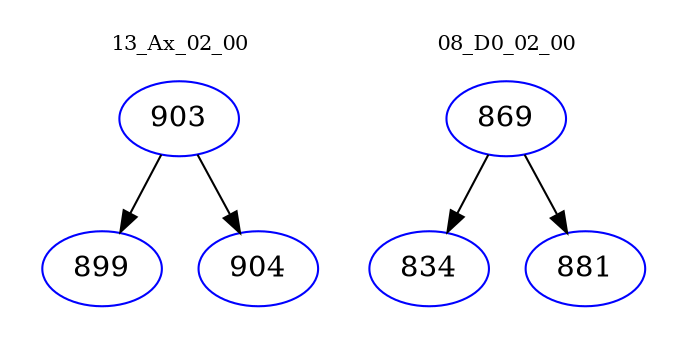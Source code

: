 digraph{
subgraph cluster_0 {
color = white
label = "13_Ax_02_00";
fontsize=10;
T0_903 [label="903", color="blue"]
T0_903 -> T0_899 [color="black"]
T0_899 [label="899", color="blue"]
T0_903 -> T0_904 [color="black"]
T0_904 [label="904", color="blue"]
}
subgraph cluster_1 {
color = white
label = "08_D0_02_00";
fontsize=10;
T1_869 [label="869", color="blue"]
T1_869 -> T1_834 [color="black"]
T1_834 [label="834", color="blue"]
T1_869 -> T1_881 [color="black"]
T1_881 [label="881", color="blue"]
}
}
